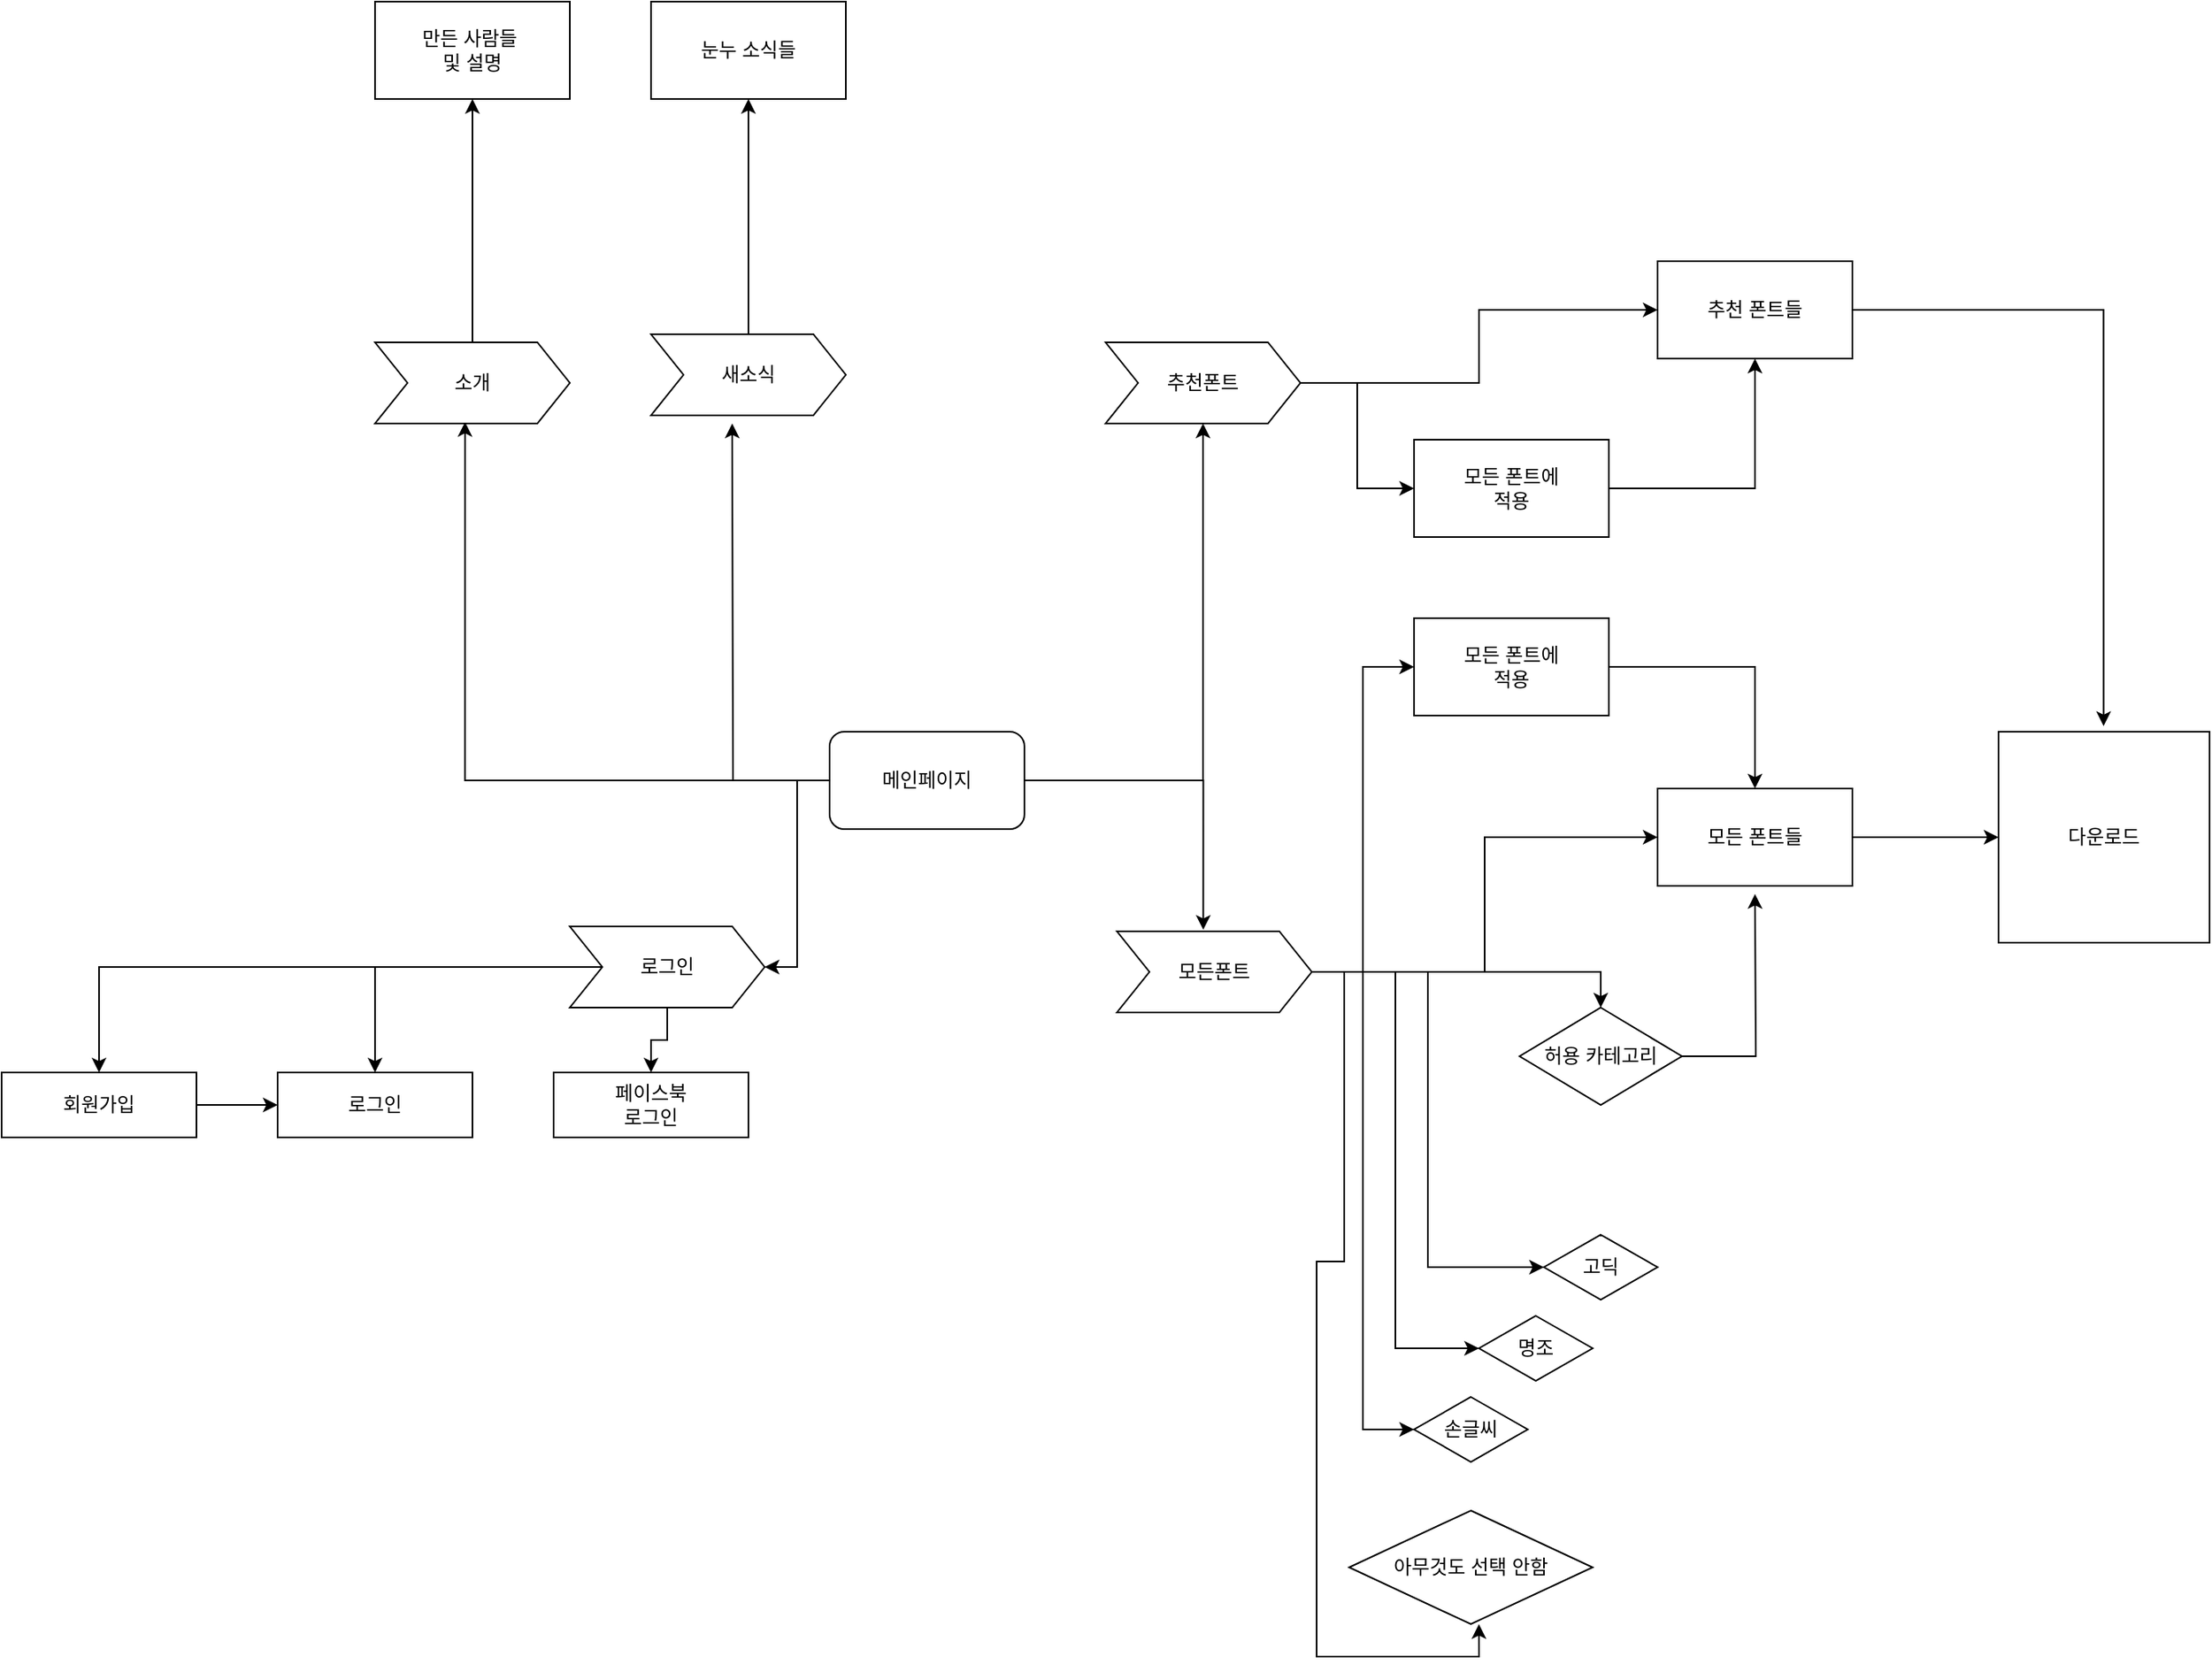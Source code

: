 <mxfile version="13.1.3" type="github">
  <diagram id="ODUeXTA1KrEAal_4TrUl" name="Page-1">
    <mxGraphModel dx="1131" dy="746" grid="1" gridSize="10" guides="1" tooltips="1" connect="1" arrows="1" fold="1" page="1" pageScale="1" pageWidth="827" pageHeight="1169" math="0" shadow="0">
      <root>
        <mxCell id="0" />
        <mxCell id="1" parent="0" />
        <mxCell id="U1Pi5GVpaya0BCWk5Kv--49" style="edgeStyle=orthogonalEdgeStyle;rounded=0;orthogonalLoop=1;jettySize=auto;html=1;entryX=0.443;entryY=-0.019;entryDx=0;entryDy=0;entryPerimeter=0;" parent="1" source="U1Pi5GVpaya0BCWk5Kv--3" target="U1Pi5GVpaya0BCWk5Kv--42" edge="1">
          <mxGeometry relative="1" as="geometry" />
        </mxCell>
        <mxCell id="U1Pi5GVpaya0BCWk5Kv--50" style="edgeStyle=orthogonalEdgeStyle;rounded=0;orthogonalLoop=1;jettySize=auto;html=1;entryX=0.5;entryY=1;entryDx=0;entryDy=0;" parent="1" source="U1Pi5GVpaya0BCWk5Kv--3" target="U1Pi5GVpaya0BCWk5Kv--41" edge="1">
          <mxGeometry relative="1" as="geometry" />
        </mxCell>
        <mxCell id="H57z6HmD-LU0xKSrhES1-24" style="edgeStyle=orthogonalEdgeStyle;rounded=0;orthogonalLoop=1;jettySize=auto;html=1;entryX=0.462;entryY=0.982;entryDx=0;entryDy=0;entryPerimeter=0;" edge="1" parent="1" source="U1Pi5GVpaya0BCWk5Kv--3" target="U1Pi5GVpaya0BCWk5Kv--43">
          <mxGeometry relative="1" as="geometry" />
        </mxCell>
        <mxCell id="H57z6HmD-LU0xKSrhES1-25" style="edgeStyle=orthogonalEdgeStyle;rounded=0;orthogonalLoop=1;jettySize=auto;html=1;" edge="1" parent="1" source="U1Pi5GVpaya0BCWk5Kv--3">
          <mxGeometry relative="1" as="geometry">
            <mxPoint x="640" y="370" as="targetPoint" />
          </mxGeometry>
        </mxCell>
        <mxCell id="H57z6HmD-LU0xKSrhES1-30" style="edgeStyle=orthogonalEdgeStyle;rounded=0;orthogonalLoop=1;jettySize=auto;html=1;entryX=1;entryY=0.5;entryDx=0;entryDy=0;" edge="1" parent="1" source="U1Pi5GVpaya0BCWk5Kv--3" target="U1Pi5GVpaya0BCWk5Kv--11">
          <mxGeometry relative="1" as="geometry" />
        </mxCell>
        <mxCell id="U1Pi5GVpaya0BCWk5Kv--3" value="메인페이지" style="rounded=1;whiteSpace=wrap;html=1;" parent="1" vertex="1">
          <mxGeometry x="700" y="560" width="120" height="60" as="geometry" />
        </mxCell>
        <mxCell id="H57z6HmD-LU0xKSrhES1-36" style="edgeStyle=orthogonalEdgeStyle;rounded=0;orthogonalLoop=1;jettySize=auto;html=1;" edge="1" parent="1" source="U1Pi5GVpaya0BCWk5Kv--11" target="H57z6HmD-LU0xKSrhES1-32">
          <mxGeometry relative="1" as="geometry" />
        </mxCell>
        <mxCell id="H57z6HmD-LU0xKSrhES1-37" style="edgeStyle=orthogonalEdgeStyle;rounded=0;orthogonalLoop=1;jettySize=auto;html=1;entryX=0.5;entryY=0;entryDx=0;entryDy=0;" edge="1" parent="1" source="U1Pi5GVpaya0BCWk5Kv--11" target="H57z6HmD-LU0xKSrhES1-31">
          <mxGeometry relative="1" as="geometry" />
        </mxCell>
        <mxCell id="H57z6HmD-LU0xKSrhES1-38" style="edgeStyle=orthogonalEdgeStyle;rounded=0;orthogonalLoop=1;jettySize=auto;html=1;entryX=0.5;entryY=0;entryDx=0;entryDy=0;" edge="1" parent="1" source="U1Pi5GVpaya0BCWk5Kv--11" target="H57z6HmD-LU0xKSrhES1-33">
          <mxGeometry relative="1" as="geometry" />
        </mxCell>
        <mxCell id="U1Pi5GVpaya0BCWk5Kv--11" value="로그인" style="shape=step;perimeter=stepPerimeter;whiteSpace=wrap;html=1;fixedSize=1;" parent="1" vertex="1">
          <mxGeometry x="540" y="680" width="120" height="50" as="geometry" />
        </mxCell>
        <mxCell id="U1Pi5GVpaya0BCWk5Kv--53" style="edgeStyle=orthogonalEdgeStyle;rounded=0;orthogonalLoop=1;jettySize=auto;html=1;entryX=0;entryY=0.5;entryDx=0;entryDy=0;" parent="1" source="U1Pi5GVpaya0BCWk5Kv--41" target="U1Pi5GVpaya0BCWk5Kv--51" edge="1">
          <mxGeometry relative="1" as="geometry" />
        </mxCell>
        <mxCell id="U1Pi5GVpaya0BCWk5Kv--55" style="edgeStyle=orthogonalEdgeStyle;rounded=0;orthogonalLoop=1;jettySize=auto;html=1;entryX=0;entryY=0.5;entryDx=0;entryDy=0;" parent="1" source="U1Pi5GVpaya0BCWk5Kv--41" target="U1Pi5GVpaya0BCWk5Kv--52" edge="1">
          <mxGeometry relative="1" as="geometry" />
        </mxCell>
        <mxCell id="U1Pi5GVpaya0BCWk5Kv--41" value="추천폰트" style="shape=step;perimeter=stepPerimeter;whiteSpace=wrap;html=1;fixedSize=1;" parent="1" vertex="1">
          <mxGeometry x="870" y="320" width="120" height="50" as="geometry" />
        </mxCell>
        <mxCell id="H57z6HmD-LU0xKSrhES1-6" style="edgeStyle=orthogonalEdgeStyle;rounded=0;orthogonalLoop=1;jettySize=auto;html=1;entryX=0;entryY=0.5;entryDx=0;entryDy=0;" edge="1" parent="1" source="U1Pi5GVpaya0BCWk5Kv--42" target="U1Pi5GVpaya0BCWk5Kv--66">
          <mxGeometry relative="1" as="geometry" />
        </mxCell>
        <mxCell id="H57z6HmD-LU0xKSrhES1-7" style="edgeStyle=orthogonalEdgeStyle;rounded=0;orthogonalLoop=1;jettySize=auto;html=1;entryX=0;entryY=0.5;entryDx=0;entryDy=0;" edge="1" parent="1" source="U1Pi5GVpaya0BCWk5Kv--42" target="U1Pi5GVpaya0BCWk5Kv--65">
          <mxGeometry relative="1" as="geometry" />
        </mxCell>
        <mxCell id="H57z6HmD-LU0xKSrhES1-8" style="edgeStyle=orthogonalEdgeStyle;rounded=0;orthogonalLoop=1;jettySize=auto;html=1;entryX=0;entryY=0.5;entryDx=0;entryDy=0;" edge="1" parent="1" source="U1Pi5GVpaya0BCWk5Kv--42" target="U1Pi5GVpaya0BCWk5Kv--64">
          <mxGeometry relative="1" as="geometry" />
        </mxCell>
        <mxCell id="H57z6HmD-LU0xKSrhES1-10" style="edgeStyle=orthogonalEdgeStyle;rounded=0;orthogonalLoop=1;jettySize=auto;html=1;entryX=0.533;entryY=1;entryDx=0;entryDy=0;entryPerimeter=0;" edge="1" parent="1" source="U1Pi5GVpaya0BCWk5Kv--42" target="H57z6HmD-LU0xKSrhES1-9">
          <mxGeometry relative="1" as="geometry" />
        </mxCell>
        <mxCell id="H57z6HmD-LU0xKSrhES1-13" style="edgeStyle=orthogonalEdgeStyle;rounded=0;orthogonalLoop=1;jettySize=auto;html=1;entryX=0;entryY=0.5;entryDx=0;entryDy=0;" edge="1" parent="1" source="U1Pi5GVpaya0BCWk5Kv--42" target="H57z6HmD-LU0xKSrhES1-11">
          <mxGeometry relative="1" as="geometry" />
        </mxCell>
        <mxCell id="H57z6HmD-LU0xKSrhES1-14" style="edgeStyle=orthogonalEdgeStyle;rounded=0;orthogonalLoop=1;jettySize=auto;html=1;entryX=0;entryY=0.5;entryDx=0;entryDy=0;" edge="1" parent="1" source="U1Pi5GVpaya0BCWk5Kv--42" target="H57z6HmD-LU0xKSrhES1-12">
          <mxGeometry relative="1" as="geometry" />
        </mxCell>
        <mxCell id="H57z6HmD-LU0xKSrhES1-20" style="edgeStyle=orthogonalEdgeStyle;rounded=0;orthogonalLoop=1;jettySize=auto;html=1;entryX=0.5;entryY=0;entryDx=0;entryDy=0;" edge="1" parent="1" source="U1Pi5GVpaya0BCWk5Kv--42" target="H57z6HmD-LU0xKSrhES1-19">
          <mxGeometry relative="1" as="geometry" />
        </mxCell>
        <mxCell id="U1Pi5GVpaya0BCWk5Kv--42" value="모든폰트" style="shape=step;perimeter=stepPerimeter;whiteSpace=wrap;html=1;fixedSize=1;" parent="1" vertex="1">
          <mxGeometry x="877" y="683" width="120" height="50" as="geometry" />
        </mxCell>
        <mxCell id="H57z6HmD-LU0xKSrhES1-29" style="edgeStyle=orthogonalEdgeStyle;rounded=0;orthogonalLoop=1;jettySize=auto;html=1;" edge="1" parent="1" source="U1Pi5GVpaya0BCWk5Kv--43" target="H57z6HmD-LU0xKSrhES1-26">
          <mxGeometry relative="1" as="geometry" />
        </mxCell>
        <mxCell id="U1Pi5GVpaya0BCWk5Kv--43" value="소개" style="shape=step;perimeter=stepPerimeter;whiteSpace=wrap;html=1;fixedSize=1;" parent="1" vertex="1">
          <mxGeometry x="420" y="320" width="120" height="50" as="geometry" />
        </mxCell>
        <mxCell id="H57z6HmD-LU0xKSrhES1-28" style="edgeStyle=orthogonalEdgeStyle;rounded=0;orthogonalLoop=1;jettySize=auto;html=1;entryX=0.5;entryY=1;entryDx=0;entryDy=0;" edge="1" parent="1" source="U1Pi5GVpaya0BCWk5Kv--44" target="H57z6HmD-LU0xKSrhES1-27">
          <mxGeometry relative="1" as="geometry" />
        </mxCell>
        <mxCell id="U1Pi5GVpaya0BCWk5Kv--44" value="새소식" style="shape=step;perimeter=stepPerimeter;whiteSpace=wrap;html=1;fixedSize=1;" parent="1" vertex="1">
          <mxGeometry x="590" y="315" width="120" height="50" as="geometry" />
        </mxCell>
        <mxCell id="H57z6HmD-LU0xKSrhES1-16" style="edgeStyle=orthogonalEdgeStyle;rounded=0;orthogonalLoop=1;jettySize=auto;html=1;entryX=0.5;entryY=1;entryDx=0;entryDy=0;" edge="1" parent="1" source="U1Pi5GVpaya0BCWk5Kv--51" target="U1Pi5GVpaya0BCWk5Kv--52">
          <mxGeometry relative="1" as="geometry" />
        </mxCell>
        <mxCell id="U1Pi5GVpaya0BCWk5Kv--51" value="모든 폰트에 &lt;br&gt;적용" style="rounded=0;whiteSpace=wrap;html=1;" parent="1" vertex="1">
          <mxGeometry x="1060" y="380" width="120" height="60" as="geometry" />
        </mxCell>
        <mxCell id="H57z6HmD-LU0xKSrhES1-21" style="edgeStyle=orthogonalEdgeStyle;rounded=0;orthogonalLoop=1;jettySize=auto;html=1;entryX=0.498;entryY=-0.027;entryDx=0;entryDy=0;entryPerimeter=0;" edge="1" parent="1" source="U1Pi5GVpaya0BCWk5Kv--52" target="H57z6HmD-LU0xKSrhES1-15">
          <mxGeometry relative="1" as="geometry" />
        </mxCell>
        <mxCell id="U1Pi5GVpaya0BCWk5Kv--52" value="추천 폰트들" style="rounded=0;whiteSpace=wrap;html=1;" parent="1" vertex="1">
          <mxGeometry x="1210" y="270" width="120" height="60" as="geometry" />
        </mxCell>
        <mxCell id="U1Pi5GVpaya0BCWk5Kv--64" value="손글씨" style="rhombus;whiteSpace=wrap;html=1;" parent="1" vertex="1">
          <mxGeometry x="1060" y="970" width="70" height="40" as="geometry" />
        </mxCell>
        <mxCell id="U1Pi5GVpaya0BCWk5Kv--65" value="명조" style="rhombus;whiteSpace=wrap;html=1;" parent="1" vertex="1">
          <mxGeometry x="1100" y="920" width="70" height="40" as="geometry" />
        </mxCell>
        <mxCell id="U1Pi5GVpaya0BCWk5Kv--66" value="고딕" style="rhombus;whiteSpace=wrap;html=1;" parent="1" vertex="1">
          <mxGeometry x="1140" y="870" width="70" height="40" as="geometry" />
        </mxCell>
        <mxCell id="H57z6HmD-LU0xKSrhES1-9" value="아무것도 선택 안함" style="rhombus;whiteSpace=wrap;html=1;" vertex="1" parent="1">
          <mxGeometry x="1020" y="1040" width="150" height="70" as="geometry" />
        </mxCell>
        <mxCell id="H57z6HmD-LU0xKSrhES1-23" style="edgeStyle=orthogonalEdgeStyle;rounded=0;orthogonalLoop=1;jettySize=auto;html=1;entryX=0;entryY=0.5;entryDx=0;entryDy=0;" edge="1" parent="1" source="H57z6HmD-LU0xKSrhES1-11" target="H57z6HmD-LU0xKSrhES1-15">
          <mxGeometry relative="1" as="geometry" />
        </mxCell>
        <mxCell id="H57z6HmD-LU0xKSrhES1-11" value="모든 폰트들" style="rounded=0;whiteSpace=wrap;html=1;" vertex="1" parent="1">
          <mxGeometry x="1210" y="595" width="120" height="60" as="geometry" />
        </mxCell>
        <mxCell id="H57z6HmD-LU0xKSrhES1-17" style="edgeStyle=orthogonalEdgeStyle;rounded=0;orthogonalLoop=1;jettySize=auto;html=1;entryX=0.5;entryY=0;entryDx=0;entryDy=0;" edge="1" parent="1" source="H57z6HmD-LU0xKSrhES1-12" target="H57z6HmD-LU0xKSrhES1-11">
          <mxGeometry relative="1" as="geometry" />
        </mxCell>
        <mxCell id="H57z6HmD-LU0xKSrhES1-12" value="모든 폰트에 &lt;br&gt;적용" style="rounded=0;whiteSpace=wrap;html=1;" vertex="1" parent="1">
          <mxGeometry x="1060" y="490" width="120" height="60" as="geometry" />
        </mxCell>
        <mxCell id="H57z6HmD-LU0xKSrhES1-15" value="다운로드" style="whiteSpace=wrap;html=1;aspect=fixed;" vertex="1" parent="1">
          <mxGeometry x="1420" y="560" width="130" height="130" as="geometry" />
        </mxCell>
        <mxCell id="H57z6HmD-LU0xKSrhES1-22" style="edgeStyle=orthogonalEdgeStyle;rounded=0;orthogonalLoop=1;jettySize=auto;html=1;" edge="1" parent="1" source="H57z6HmD-LU0xKSrhES1-19">
          <mxGeometry relative="1" as="geometry">
            <mxPoint x="1270" y="660" as="targetPoint" />
          </mxGeometry>
        </mxCell>
        <mxCell id="H57z6HmD-LU0xKSrhES1-19" value="허용 카테고리" style="rhombus;whiteSpace=wrap;html=1;" vertex="1" parent="1">
          <mxGeometry x="1125" y="730" width="100" height="60" as="geometry" />
        </mxCell>
        <mxCell id="H57z6HmD-LU0xKSrhES1-26" value="만든 사람들&amp;nbsp;&lt;br&gt;및 설명" style="rounded=0;whiteSpace=wrap;html=1;" vertex="1" parent="1">
          <mxGeometry x="420" y="110" width="120" height="60" as="geometry" />
        </mxCell>
        <mxCell id="H57z6HmD-LU0xKSrhES1-27" value="눈누 소식들" style="rounded=0;whiteSpace=wrap;html=1;" vertex="1" parent="1">
          <mxGeometry x="590" y="110" width="120" height="60" as="geometry" />
        </mxCell>
        <mxCell id="H57z6HmD-LU0xKSrhES1-31" value="로그인" style="rounded=0;whiteSpace=wrap;html=1;" vertex="1" parent="1">
          <mxGeometry x="360" y="770" width="120" height="40" as="geometry" />
        </mxCell>
        <mxCell id="H57z6HmD-LU0xKSrhES1-32" value="페이스북&lt;br&gt;로그인" style="rounded=0;whiteSpace=wrap;html=1;" vertex="1" parent="1">
          <mxGeometry x="530" y="770" width="120" height="40" as="geometry" />
        </mxCell>
        <mxCell id="H57z6HmD-LU0xKSrhES1-41" style="edgeStyle=orthogonalEdgeStyle;rounded=0;orthogonalLoop=1;jettySize=auto;html=1;entryX=0;entryY=0.5;entryDx=0;entryDy=0;" edge="1" parent="1" source="H57z6HmD-LU0xKSrhES1-33" target="H57z6HmD-LU0xKSrhES1-31">
          <mxGeometry relative="1" as="geometry">
            <mxPoint x="350" y="790" as="targetPoint" />
          </mxGeometry>
        </mxCell>
        <mxCell id="H57z6HmD-LU0xKSrhES1-33" value="회원가입" style="rounded=0;whiteSpace=wrap;html=1;" vertex="1" parent="1">
          <mxGeometry x="190" y="770" width="120" height="40" as="geometry" />
        </mxCell>
      </root>
    </mxGraphModel>
  </diagram>
</mxfile>
